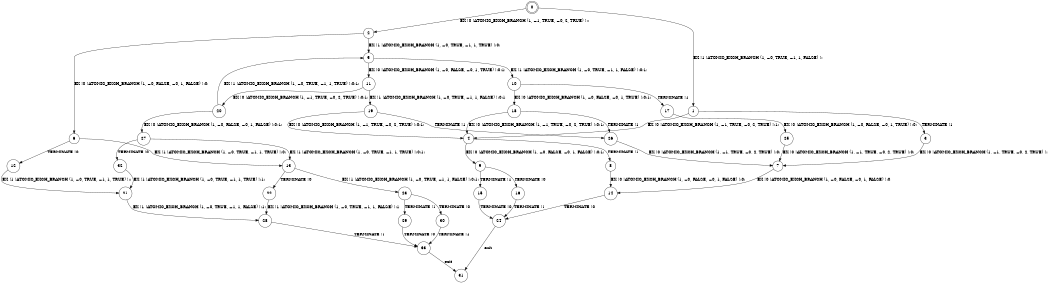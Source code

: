 digraph BCG {
size = "7, 10.5";
center = TRUE;
node [shape = circle];
0 [peripheries = 2];
0 -> 1 [label = "EX !1 !ATOMIC_EXCH_BRANCH (1, +0, TRUE, +1, 1, FALSE) !::"];
0 -> 2 [label = "EX !0 !ATOMIC_EXCH_BRANCH (1, +1, TRUE, +0, 2, TRUE) !::"];
1 -> 3 [label = "TERMINATE !1"];
1 -> 4 [label = "EX !0 !ATOMIC_EXCH_BRANCH (1, +1, TRUE, +0, 2, TRUE) !:1:"];
2 -> 5 [label = "EX !1 !ATOMIC_EXCH_BRANCH (1, +0, TRUE, +1, 1, TRUE) !:0:"];
2 -> 6 [label = "EX !0 !ATOMIC_EXCH_BRANCH (1, +0, FALSE, +0, 1, FALSE) !:0:"];
3 -> 7 [label = "EX !0 !ATOMIC_EXCH_BRANCH (1, +1, TRUE, +0, 2, TRUE) !::"];
4 -> 8 [label = "TERMINATE !1"];
4 -> 9 [label = "EX !0 !ATOMIC_EXCH_BRANCH (1, +0, FALSE, +0, 1, FALSE) !:0:1:"];
5 -> 10 [label = "EX !1 !ATOMIC_EXCH_BRANCH (1, +0, TRUE, +1, 1, FALSE) !:0:1:"];
5 -> 11 [label = "EX !0 !ATOMIC_EXCH_BRANCH (1, +0, FALSE, +0, 1, TRUE) !:0:1:"];
6 -> 12 [label = "TERMINATE !0"];
6 -> 13 [label = "EX !1 !ATOMIC_EXCH_BRANCH (1, +0, TRUE, +1, 1, TRUE) !:0:"];
7 -> 14 [label = "EX !0 !ATOMIC_EXCH_BRANCH (1, +0, FALSE, +0, 1, FALSE) !:0:"];
8 -> 14 [label = "EX !0 !ATOMIC_EXCH_BRANCH (1, +0, FALSE, +0, 1, FALSE) !:0:"];
9 -> 15 [label = "TERMINATE !1"];
9 -> 16 [label = "TERMINATE !0"];
10 -> 17 [label = "TERMINATE !1"];
10 -> 18 [label = "EX !0 !ATOMIC_EXCH_BRANCH (1, +0, FALSE, +0, 1, TRUE) !:0:1:"];
11 -> 19 [label = "EX !1 !ATOMIC_EXCH_BRANCH (1, +0, TRUE, +1, 1, FALSE) !:0:1:"];
11 -> 20 [label = "EX !0 !ATOMIC_EXCH_BRANCH (1, +1, TRUE, +0, 2, TRUE) !:0:1:"];
12 -> 21 [label = "EX !1 !ATOMIC_EXCH_BRANCH (1, +0, TRUE, +1, 1, TRUE) !::"];
13 -> 22 [label = "TERMINATE !0"];
13 -> 23 [label = "EX !1 !ATOMIC_EXCH_BRANCH (1, +0, TRUE, +1, 1, FALSE) !:0:1:"];
14 -> 24 [label = "TERMINATE !0"];
15 -> 24 [label = "TERMINATE !0"];
16 -> 24 [label = "TERMINATE !1"];
17 -> 25 [label = "EX !0 !ATOMIC_EXCH_BRANCH (1, +0, FALSE, +0, 1, TRUE) !:0:"];
18 -> 26 [label = "TERMINATE !1"];
18 -> 4 [label = "EX !0 !ATOMIC_EXCH_BRANCH (1, +1, TRUE, +0, 2, TRUE) !:0:1:"];
19 -> 26 [label = "TERMINATE !1"];
19 -> 4 [label = "EX !0 !ATOMIC_EXCH_BRANCH (1, +1, TRUE, +0, 2, TRUE) !:0:1:"];
20 -> 5 [label = "EX !1 !ATOMIC_EXCH_BRANCH (1, +0, TRUE, +1, 1, TRUE) !:0:1:"];
20 -> 27 [label = "EX !0 !ATOMIC_EXCH_BRANCH (1, +0, FALSE, +0, 1, FALSE) !:0:1:"];
21 -> 28 [label = "EX !1 !ATOMIC_EXCH_BRANCH (1, +0, TRUE, +1, 1, FALSE) !:1:"];
22 -> 28 [label = "EX !1 !ATOMIC_EXCH_BRANCH (1, +0, TRUE, +1, 1, FALSE) !:1:"];
23 -> 29 [label = "TERMINATE !1"];
23 -> 30 [label = "TERMINATE !0"];
24 -> 31 [label = "exit"];
25 -> 7 [label = "EX !0 !ATOMIC_EXCH_BRANCH (1, +1, TRUE, +0, 2, TRUE) !:0:"];
26 -> 7 [label = "EX !0 !ATOMIC_EXCH_BRANCH (1, +1, TRUE, +0, 2, TRUE) !:0:"];
27 -> 32 [label = "TERMINATE !0"];
27 -> 13 [label = "EX !1 !ATOMIC_EXCH_BRANCH (1, +0, TRUE, +1, 1, TRUE) !:0:1:"];
28 -> 33 [label = "TERMINATE !1"];
29 -> 33 [label = "TERMINATE !0"];
30 -> 33 [label = "TERMINATE !1"];
32 -> 21 [label = "EX !1 !ATOMIC_EXCH_BRANCH (1, +0, TRUE, +1, 1, TRUE) !:1:"];
33 -> 31 [label = "exit"];
}
